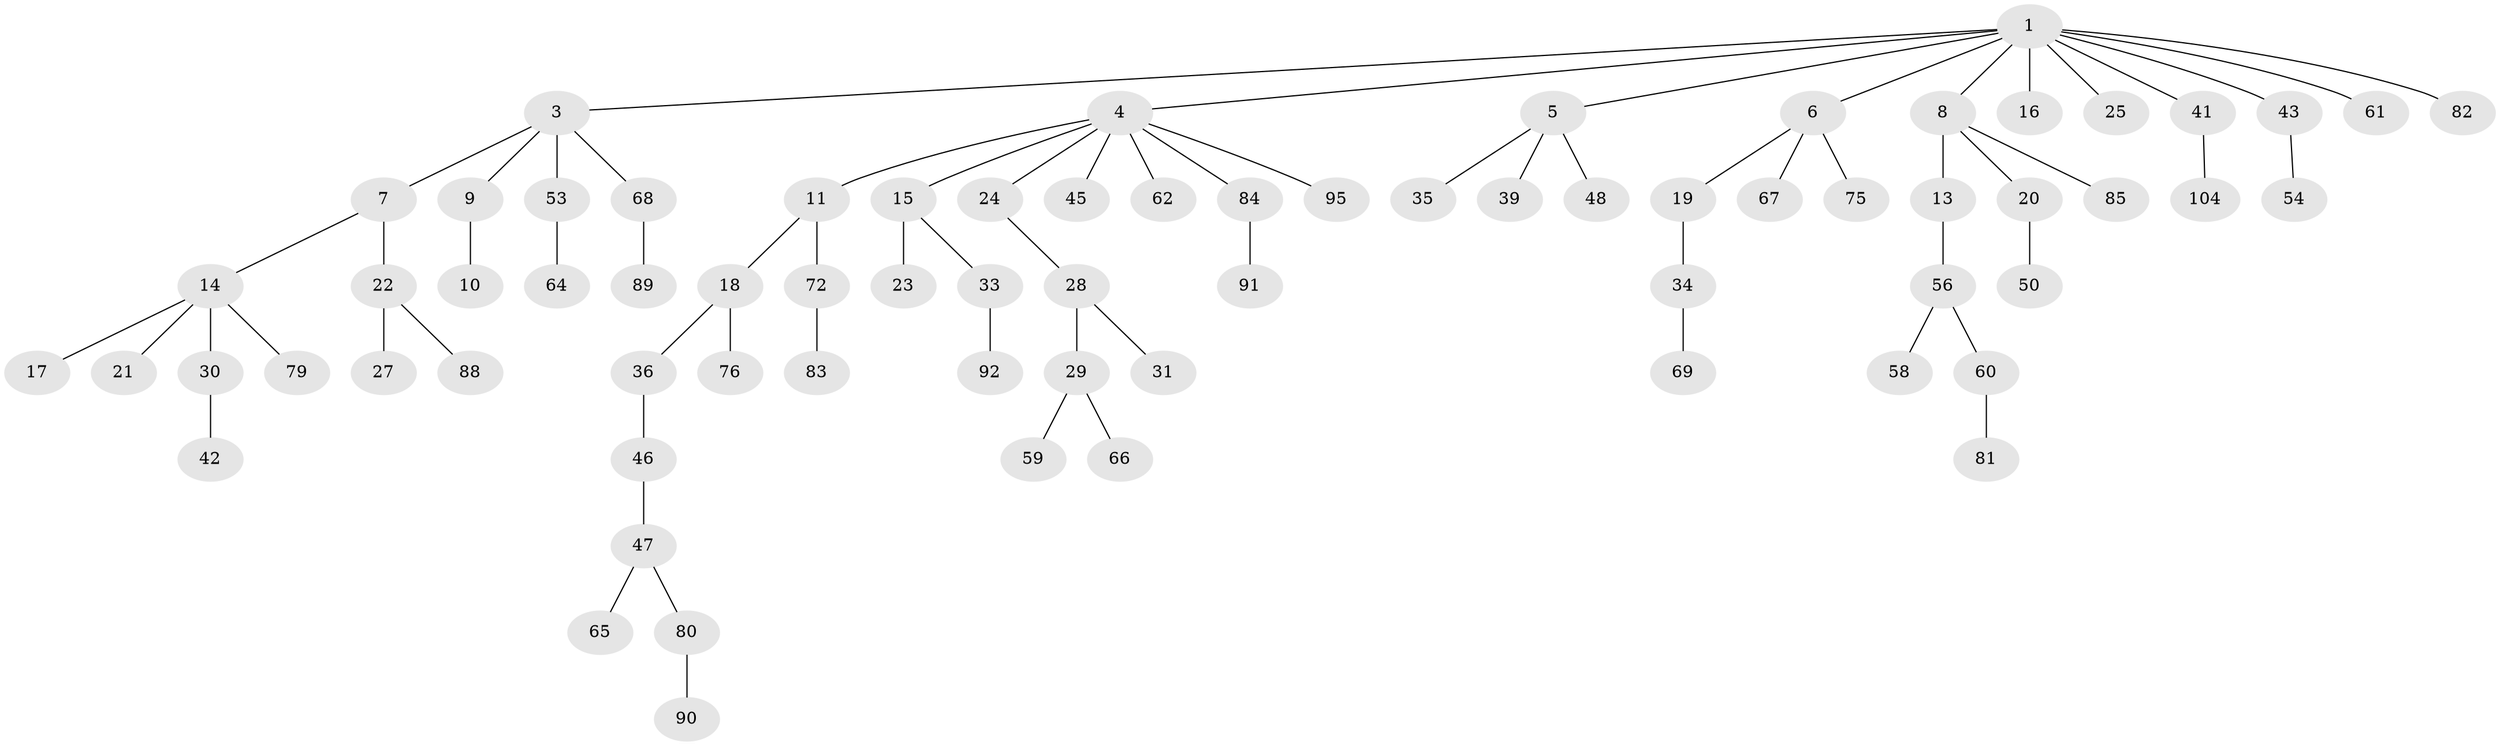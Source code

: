 // Generated by graph-tools (version 1.1) at 2025/24/03/03/25 07:24:06]
// undirected, 72 vertices, 71 edges
graph export_dot {
graph [start="1"]
  node [color=gray90,style=filled];
  1 [super="+2"];
  3;
  4 [super="+40"];
  5 [super="+12"];
  6 [super="+44"];
  7 [super="+32"];
  8;
  9 [super="+102"];
  10;
  11 [super="+37"];
  13 [super="+51"];
  14 [super="+63"];
  15 [super="+26"];
  16;
  17;
  18 [super="+96"];
  19;
  20 [super="+87"];
  21;
  22 [super="+74"];
  23 [super="+73"];
  24;
  25;
  27 [super="+38"];
  28 [super="+99"];
  29 [super="+57"];
  30;
  31 [super="+93"];
  33;
  34 [super="+49"];
  35;
  36;
  39;
  41;
  42 [super="+98"];
  43 [super="+71"];
  45 [super="+70"];
  46;
  47 [super="+52"];
  48;
  50 [super="+55"];
  53;
  54;
  56 [super="+97"];
  58;
  59;
  60 [super="+78"];
  61;
  62;
  64;
  65;
  66 [super="+94"];
  67 [super="+100"];
  68;
  69;
  72;
  75 [super="+86"];
  76 [super="+77"];
  79;
  80;
  81;
  82;
  83 [super="+101"];
  84;
  85 [super="+103"];
  88;
  89;
  90;
  91;
  92;
  95;
  104;
  1 -- 3;
  1 -- 4;
  1 -- 5;
  1 -- 6;
  1 -- 25;
  1 -- 43;
  1 -- 61;
  1 -- 82;
  1 -- 8;
  1 -- 16;
  1 -- 41;
  3 -- 7;
  3 -- 9;
  3 -- 53;
  3 -- 68;
  4 -- 11;
  4 -- 15;
  4 -- 24;
  4 -- 62;
  4 -- 84;
  4 -- 45;
  4 -- 95;
  5 -- 48;
  5 -- 35;
  5 -- 39;
  6 -- 19;
  6 -- 67;
  6 -- 75;
  7 -- 14;
  7 -- 22;
  8 -- 13;
  8 -- 20;
  8 -- 85;
  9 -- 10;
  11 -- 18;
  11 -- 72;
  13 -- 56;
  14 -- 17;
  14 -- 21;
  14 -- 30;
  14 -- 79;
  15 -- 23;
  15 -- 33;
  18 -- 36;
  18 -- 76;
  19 -- 34;
  20 -- 50;
  22 -- 27;
  22 -- 88;
  24 -- 28;
  28 -- 29;
  28 -- 31;
  29 -- 59;
  29 -- 66;
  30 -- 42;
  33 -- 92;
  34 -- 69;
  36 -- 46;
  41 -- 104;
  43 -- 54;
  46 -- 47;
  47 -- 65;
  47 -- 80;
  53 -- 64;
  56 -- 58;
  56 -- 60;
  60 -- 81;
  68 -- 89;
  72 -- 83;
  80 -- 90;
  84 -- 91;
}
